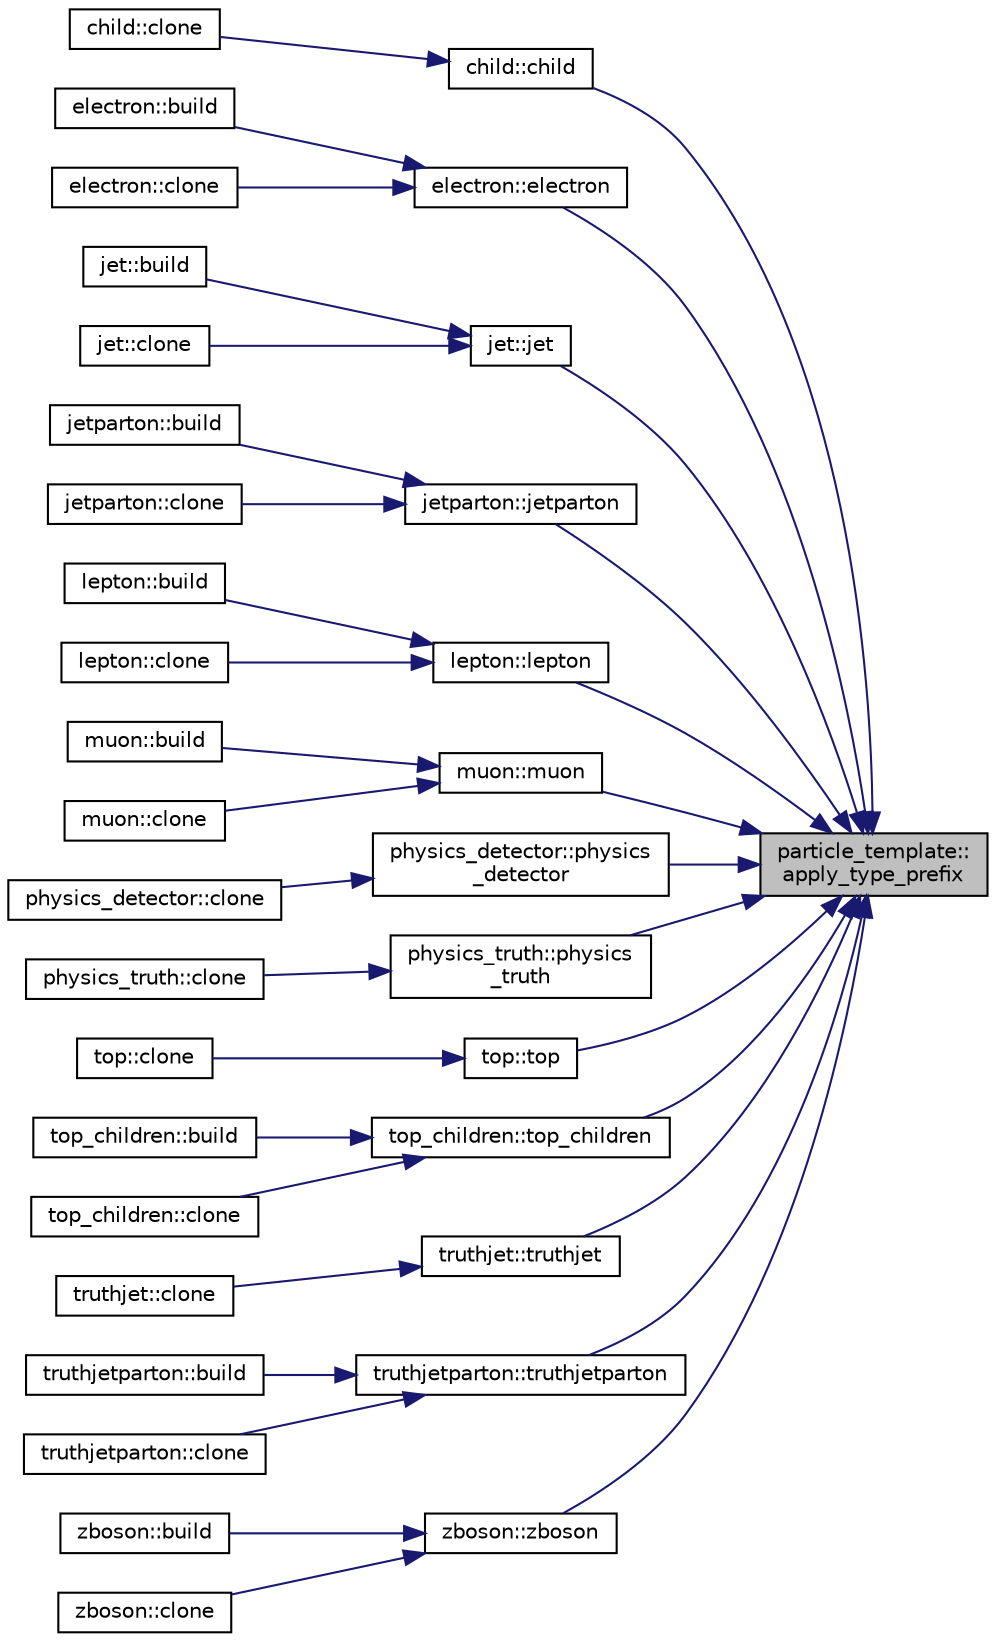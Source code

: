 digraph "particle_template::apply_type_prefix"
{
 // INTERACTIVE_SVG=YES
 // LATEX_PDF_SIZE
  edge [fontname="Helvetica",fontsize="10",labelfontname="Helvetica",labelfontsize="10"];
  node [fontname="Helvetica",fontsize="10",shape=record];
  rankdir="RL";
  Node1 [label="particle_template::\lapply_type_prefix",height=0.2,width=0.4,color="black", fillcolor="grey75", style="filled", fontcolor="black",tooltip=" "];
  Node1 -> Node2 [dir="back",color="midnightblue",fontsize="10",style="solid",fontname="Helvetica"];
  Node2 [label="child::child",height=0.2,width=0.4,color="black", fillcolor="white", style="filled",URL="$classchild.html#a7d91433c5248187a730e33ec879b997c",tooltip=" "];
  Node2 -> Node3 [dir="back",color="midnightblue",fontsize="10",style="solid",fontname="Helvetica"];
  Node3 [label="child::clone",height=0.2,width=0.4,color="black", fillcolor="white", style="filled",URL="$classchild.html#a72457141be1eb5cf307481e57ad9c123",tooltip=" "];
  Node1 -> Node4 [dir="back",color="midnightblue",fontsize="10",style="solid",fontname="Helvetica"];
  Node4 [label="electron::electron",height=0.2,width=0.4,color="black", fillcolor="white", style="filled",URL="$classelectron.html#a61817d58c8dc313f400622d54007a27b",tooltip=" "];
  Node4 -> Node5 [dir="back",color="midnightblue",fontsize="10",style="solid",fontname="Helvetica"];
  Node5 [label="electron::build",height=0.2,width=0.4,color="black", fillcolor="white", style="filled",URL="$classelectron.html#a0c42ede122af63a3ba35b457379ea605",tooltip=" "];
  Node4 -> Node6 [dir="back",color="midnightblue",fontsize="10",style="solid",fontname="Helvetica"];
  Node6 [label="electron::clone",height=0.2,width=0.4,color="black", fillcolor="white", style="filled",URL="$classelectron.html#a1af9d73368ca91925ccb16fbccc6d199",tooltip=" "];
  Node1 -> Node7 [dir="back",color="midnightblue",fontsize="10",style="solid",fontname="Helvetica"];
  Node7 [label="jet::jet",height=0.2,width=0.4,color="black", fillcolor="white", style="filled",URL="$classjet.html#ae5a7844bf8bad33084fc7514e0567c2d",tooltip=" "];
  Node7 -> Node8 [dir="back",color="midnightblue",fontsize="10",style="solid",fontname="Helvetica"];
  Node8 [label="jet::build",height=0.2,width=0.4,color="black", fillcolor="white", style="filled",URL="$classjet.html#ad202deb7d9e738435479b50f9603f028",tooltip=" "];
  Node7 -> Node9 [dir="back",color="midnightblue",fontsize="10",style="solid",fontname="Helvetica"];
  Node9 [label="jet::clone",height=0.2,width=0.4,color="black", fillcolor="white", style="filled",URL="$classjet.html#a9b32b4a83c16ee51db8745e30ab1b31d",tooltip=" "];
  Node1 -> Node10 [dir="back",color="midnightblue",fontsize="10",style="solid",fontname="Helvetica"];
  Node10 [label="jetparton::jetparton",height=0.2,width=0.4,color="black", fillcolor="white", style="filled",URL="$classjetparton.html#a0de4e3a5886a52264c9109b8c9742096",tooltip=" "];
  Node10 -> Node11 [dir="back",color="midnightblue",fontsize="10",style="solid",fontname="Helvetica"];
  Node11 [label="jetparton::build",height=0.2,width=0.4,color="black", fillcolor="white", style="filled",URL="$classjetparton.html#ae375fc413c69c5bdabbf34bba2ec189a",tooltip=" "];
  Node10 -> Node12 [dir="back",color="midnightblue",fontsize="10",style="solid",fontname="Helvetica"];
  Node12 [label="jetparton::clone",height=0.2,width=0.4,color="black", fillcolor="white", style="filled",URL="$classjetparton.html#aaf8d08e327d8cbdab870ea76c5c4e099",tooltip=" "];
  Node1 -> Node13 [dir="back",color="midnightblue",fontsize="10",style="solid",fontname="Helvetica"];
  Node13 [label="lepton::lepton",height=0.2,width=0.4,color="black", fillcolor="white", style="filled",URL="$classlepton.html#a432429482b4dbc69834cb8730dc264b8",tooltip=" "];
  Node13 -> Node14 [dir="back",color="midnightblue",fontsize="10",style="solid",fontname="Helvetica"];
  Node14 [label="lepton::build",height=0.2,width=0.4,color="black", fillcolor="white", style="filled",URL="$classlepton.html#a5b5ff614df20c208f420f97a6df44b1c",tooltip=" "];
  Node13 -> Node15 [dir="back",color="midnightblue",fontsize="10",style="solid",fontname="Helvetica"];
  Node15 [label="lepton::clone",height=0.2,width=0.4,color="black", fillcolor="white", style="filled",URL="$classlepton.html#a2eaab2dd020afceefc73a8d5f4ae92c9",tooltip=" "];
  Node1 -> Node16 [dir="back",color="midnightblue",fontsize="10",style="solid",fontname="Helvetica"];
  Node16 [label="muon::muon",height=0.2,width=0.4,color="black", fillcolor="white", style="filled",URL="$classmuon.html#a9f92f79043e704ba0cd51f8491a51af5",tooltip=" "];
  Node16 -> Node17 [dir="back",color="midnightblue",fontsize="10",style="solid",fontname="Helvetica"];
  Node17 [label="muon::build",height=0.2,width=0.4,color="black", fillcolor="white", style="filled",URL="$classmuon.html#a0a9a46c18f6bbfae7bc6caa3f942793d",tooltip=" "];
  Node16 -> Node18 [dir="back",color="midnightblue",fontsize="10",style="solid",fontname="Helvetica"];
  Node18 [label="muon::clone",height=0.2,width=0.4,color="black", fillcolor="white", style="filled",URL="$classmuon.html#a6d1eb638a70fedb6878cdcf7eb89f069",tooltip=" "];
  Node1 -> Node19 [dir="back",color="midnightblue",fontsize="10",style="solid",fontname="Helvetica"];
  Node19 [label="physics_detector::physics\l_detector",height=0.2,width=0.4,color="black", fillcolor="white", style="filled",URL="$classphysics__detector.html#abf291bec188f0293856db68c1599e0db",tooltip=" "];
  Node19 -> Node20 [dir="back",color="midnightblue",fontsize="10",style="solid",fontname="Helvetica"];
  Node20 [label="physics_detector::clone",height=0.2,width=0.4,color="black", fillcolor="white", style="filled",URL="$classphysics__detector.html#aa1c4bc38f4f224d8784ca171651f704d",tooltip=" "];
  Node1 -> Node21 [dir="back",color="midnightblue",fontsize="10",style="solid",fontname="Helvetica"];
  Node21 [label="physics_truth::physics\l_truth",height=0.2,width=0.4,color="black", fillcolor="white", style="filled",URL="$classphysics__truth.html#a644957f8003f51633717ab88013152ca",tooltip=" "];
  Node21 -> Node22 [dir="back",color="midnightblue",fontsize="10",style="solid",fontname="Helvetica"];
  Node22 [label="physics_truth::clone",height=0.2,width=0.4,color="black", fillcolor="white", style="filled",URL="$classphysics__truth.html#a33b88922348b82e1e3143d7bc56ccd63",tooltip=" "];
  Node1 -> Node23 [dir="back",color="midnightblue",fontsize="10",style="solid",fontname="Helvetica"];
  Node23 [label="top::top",height=0.2,width=0.4,color="black", fillcolor="white", style="filled",URL="$classtop.html#a5c0780d4da9239cc8bd82ec6690ed4a7",tooltip=" "];
  Node23 -> Node24 [dir="back",color="midnightblue",fontsize="10",style="solid",fontname="Helvetica"];
  Node24 [label="top::clone",height=0.2,width=0.4,color="black", fillcolor="white", style="filled",URL="$classtop.html#a2c72072a84fbc8524ce53522cfeb6cde",tooltip=" "];
  Node1 -> Node25 [dir="back",color="midnightblue",fontsize="10",style="solid",fontname="Helvetica"];
  Node25 [label="top_children::top_children",height=0.2,width=0.4,color="black", fillcolor="white", style="filled",URL="$classtop__children.html#a0479039c51f146cc0886e1dec06c48d7",tooltip=" "];
  Node25 -> Node26 [dir="back",color="midnightblue",fontsize="10",style="solid",fontname="Helvetica"];
  Node26 [label="top_children::build",height=0.2,width=0.4,color="black", fillcolor="white", style="filled",URL="$classtop__children.html#ab3a800b533a310ac646c1eb794cfdcb3",tooltip=" "];
  Node25 -> Node27 [dir="back",color="midnightblue",fontsize="10",style="solid",fontname="Helvetica"];
  Node27 [label="top_children::clone",height=0.2,width=0.4,color="black", fillcolor="white", style="filled",URL="$classtop__children.html#a12db70c4c4123244135aaf38e34a0187",tooltip=" "];
  Node1 -> Node28 [dir="back",color="midnightblue",fontsize="10",style="solid",fontname="Helvetica"];
  Node28 [label="truthjet::truthjet",height=0.2,width=0.4,color="black", fillcolor="white", style="filled",URL="$classtruthjet.html#ad7c0e9521876a9e5d3a74dfbcd47fdee",tooltip=" "];
  Node28 -> Node29 [dir="back",color="midnightblue",fontsize="10",style="solid",fontname="Helvetica"];
  Node29 [label="truthjet::clone",height=0.2,width=0.4,color="black", fillcolor="white", style="filled",URL="$classtruthjet.html#a4f20e1e16ba3e64d085530b455250191",tooltip=" "];
  Node1 -> Node30 [dir="back",color="midnightblue",fontsize="10",style="solid",fontname="Helvetica"];
  Node30 [label="truthjetparton::truthjetparton",height=0.2,width=0.4,color="black", fillcolor="white", style="filled",URL="$classtruthjetparton.html#a061ccc0c856beb5165f0018ce652a591",tooltip=" "];
  Node30 -> Node31 [dir="back",color="midnightblue",fontsize="10",style="solid",fontname="Helvetica"];
  Node31 [label="truthjetparton::build",height=0.2,width=0.4,color="black", fillcolor="white", style="filled",URL="$classtruthjetparton.html#a167dd1e373ba7391b87378288559065a",tooltip=" "];
  Node30 -> Node32 [dir="back",color="midnightblue",fontsize="10",style="solid",fontname="Helvetica"];
  Node32 [label="truthjetparton::clone",height=0.2,width=0.4,color="black", fillcolor="white", style="filled",URL="$classtruthjetparton.html#aa9bb1b12640e06b49a6f2d3166410ee1",tooltip=" "];
  Node1 -> Node33 [dir="back",color="midnightblue",fontsize="10",style="solid",fontname="Helvetica"];
  Node33 [label="zboson::zboson",height=0.2,width=0.4,color="black", fillcolor="white", style="filled",URL="$classzboson.html#a77028e2003cfc7ac4e29b12167ce925e",tooltip=" "];
  Node33 -> Node34 [dir="back",color="midnightblue",fontsize="10",style="solid",fontname="Helvetica"];
  Node34 [label="zboson::build",height=0.2,width=0.4,color="black", fillcolor="white", style="filled",URL="$classzboson.html#abb2fddddc8fdc7dad562a716f70ca7a4",tooltip=" "];
  Node33 -> Node35 [dir="back",color="midnightblue",fontsize="10",style="solid",fontname="Helvetica"];
  Node35 [label="zboson::clone",height=0.2,width=0.4,color="black", fillcolor="white", style="filled",URL="$classzboson.html#af18d0f0fd95ccfe3f12fd00ebb026498",tooltip=" "];
}

